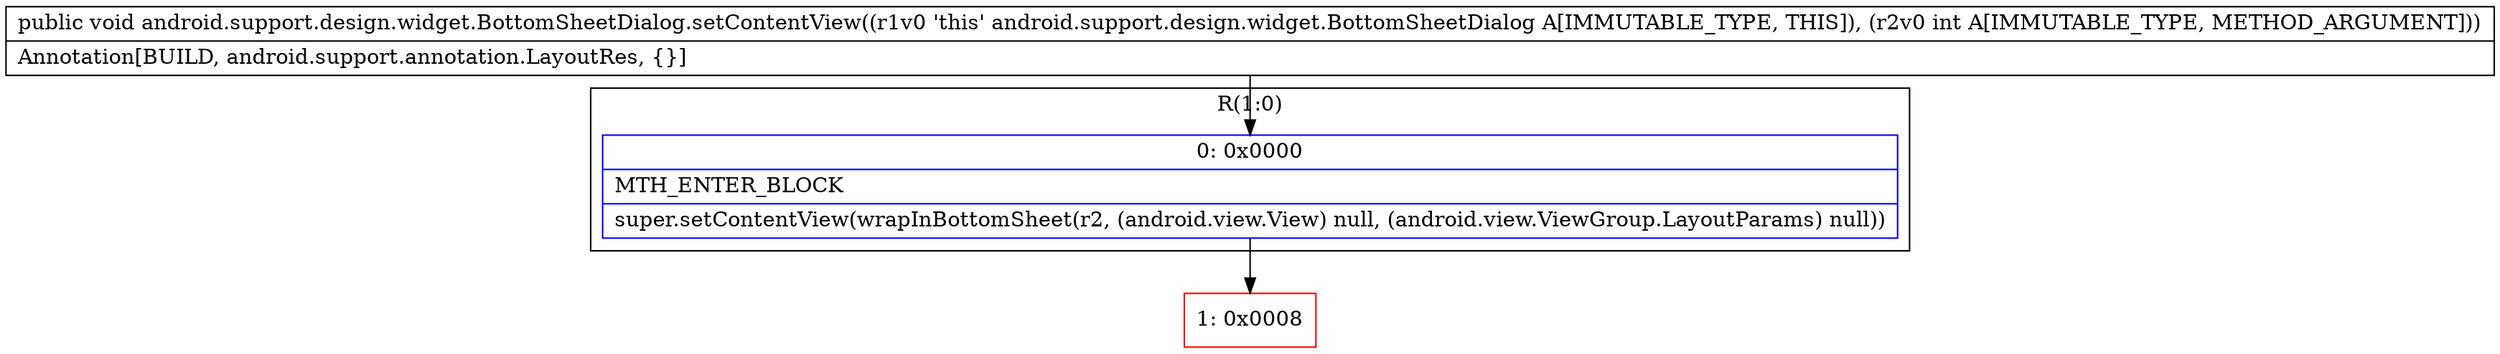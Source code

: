 digraph "CFG forandroid.support.design.widget.BottomSheetDialog.setContentView(I)V" {
subgraph cluster_Region_1103037127 {
label = "R(1:0)";
node [shape=record,color=blue];
Node_0 [shape=record,label="{0\:\ 0x0000|MTH_ENTER_BLOCK\l|super.setContentView(wrapInBottomSheet(r2, (android.view.View) null, (android.view.ViewGroup.LayoutParams) null))\l}"];
}
Node_1 [shape=record,color=red,label="{1\:\ 0x0008}"];
MethodNode[shape=record,label="{public void android.support.design.widget.BottomSheetDialog.setContentView((r1v0 'this' android.support.design.widget.BottomSheetDialog A[IMMUTABLE_TYPE, THIS]), (r2v0 int A[IMMUTABLE_TYPE, METHOD_ARGUMENT]))  | Annotation[BUILD, android.support.annotation.LayoutRes, \{\}]\l}"];
MethodNode -> Node_0;
Node_0 -> Node_1;
}


